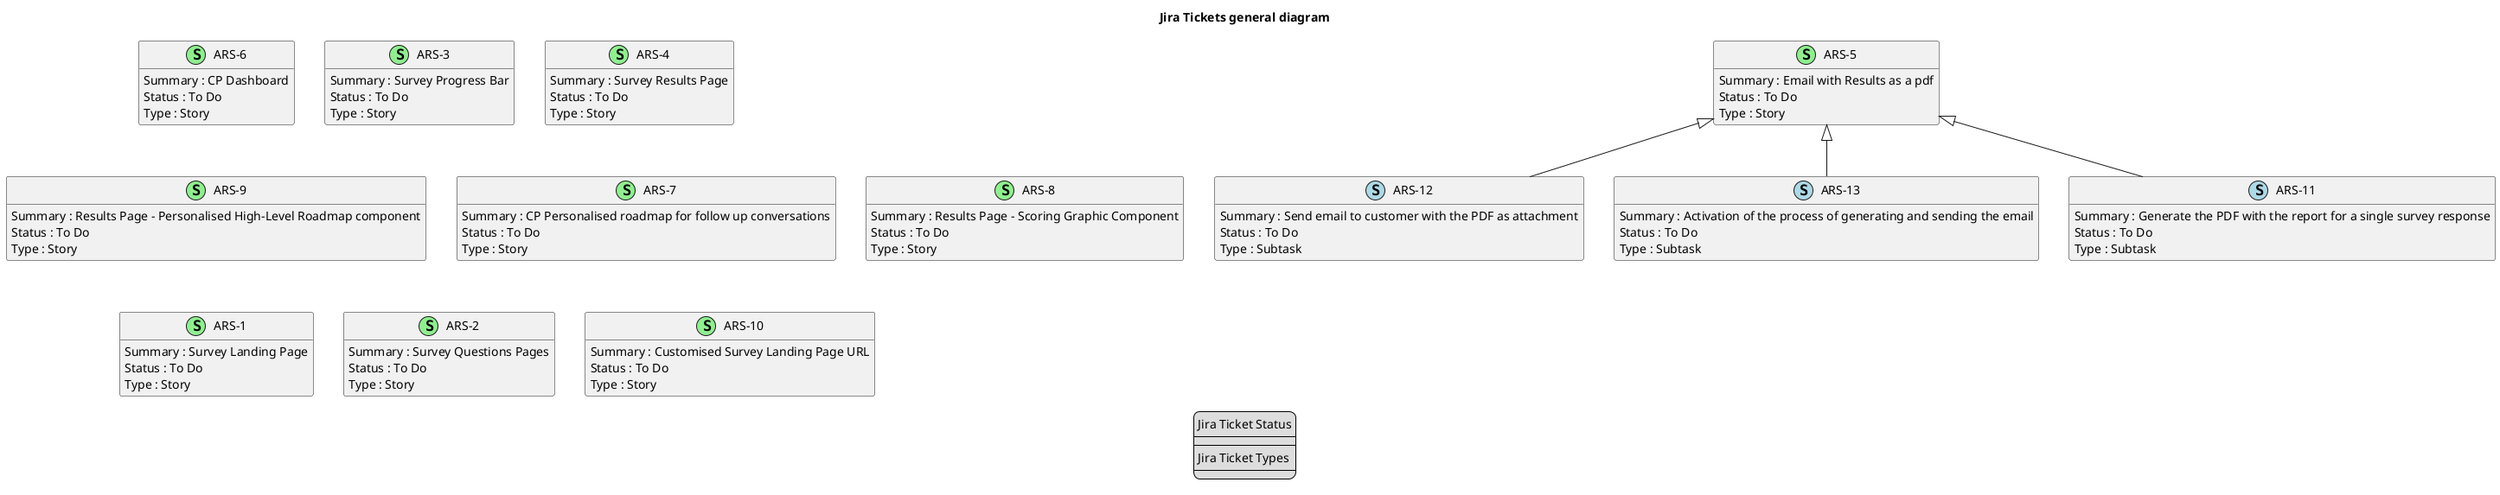 @startuml
'https://plantuml.com/class-diagram

' GENERATE CLASS DIAGRAM ===========
' Generated at    : Fri May 03 10:34:43 CEST 2024

title Jira Tickets general diagram
hide empty members

legend
Jira Ticket Status
----
----
Jira Ticket Types
----
end legend


' Jira Tickets =======
class "ARS-5" << (S,lightgreen) >> {
  Summary : Email with Results as a pdf
  Status : To Do
  Type : Story
}

class "ARS-6" << (S,lightgreen) >> {
  Summary : CP Dashboard
  Status : To Do
  Type : Story
}

class "ARS-3" << (S,lightgreen) >> {
  Summary : Survey Progress Bar
  Status : To Do
  Type : Story
}

class "ARS-4" << (S,lightgreen) >> {
  Summary : Survey Results Page
  Status : To Do
  Type : Story
}

class "ARS-9" << (S,lightgreen) >> {
  Summary : Results Page - Personalised High-Level Roadmap component
  Status : To Do
  Type : Story
}

class "ARS-7" << (S,lightgreen) >> {
  Summary : CP Personalised roadmap for follow up conversations
  Status : To Do
  Type : Story
}

class "ARS-8" << (S,lightgreen) >> {
  Summary : Results Page - Scoring Graphic Component
  Status : To Do
  Type : Story
}

class "ARS-12" << (S,lightblue) >> {
  Summary : Send email to customer with the PDF as attachment
  Status : To Do
  Type : Subtask
}

class "ARS-13" << (S,lightblue) >> {
  Summary : Activation of the process of generating and sending the email
  Status : To Do
  Type : Subtask
}

class "ARS-1" << (S,lightgreen) >> {
  Summary : Survey Landing Page
  Status : To Do
  Type : Story
}

class "ARS-2" << (S,lightgreen) >> {
  Summary : Survey Questions Pages
  Status : To Do
  Type : Story
}

class "ARS-10" << (S,lightgreen) >> {
  Summary : Customised Survey Landing Page URL
  Status : To Do
  Type : Story
}

class "ARS-11" << (S,lightblue) >> {
  Summary : Generate the PDF with the report for a single survey response
  Status : To Do
  Type : Subtask
}



' Parents =======
"ARS-5" <|-- "ARS-12"
"ARS-5" <|-- "ARS-13"
"ARS-5" <|-- "ARS-11"


' Links =======


@enduml
